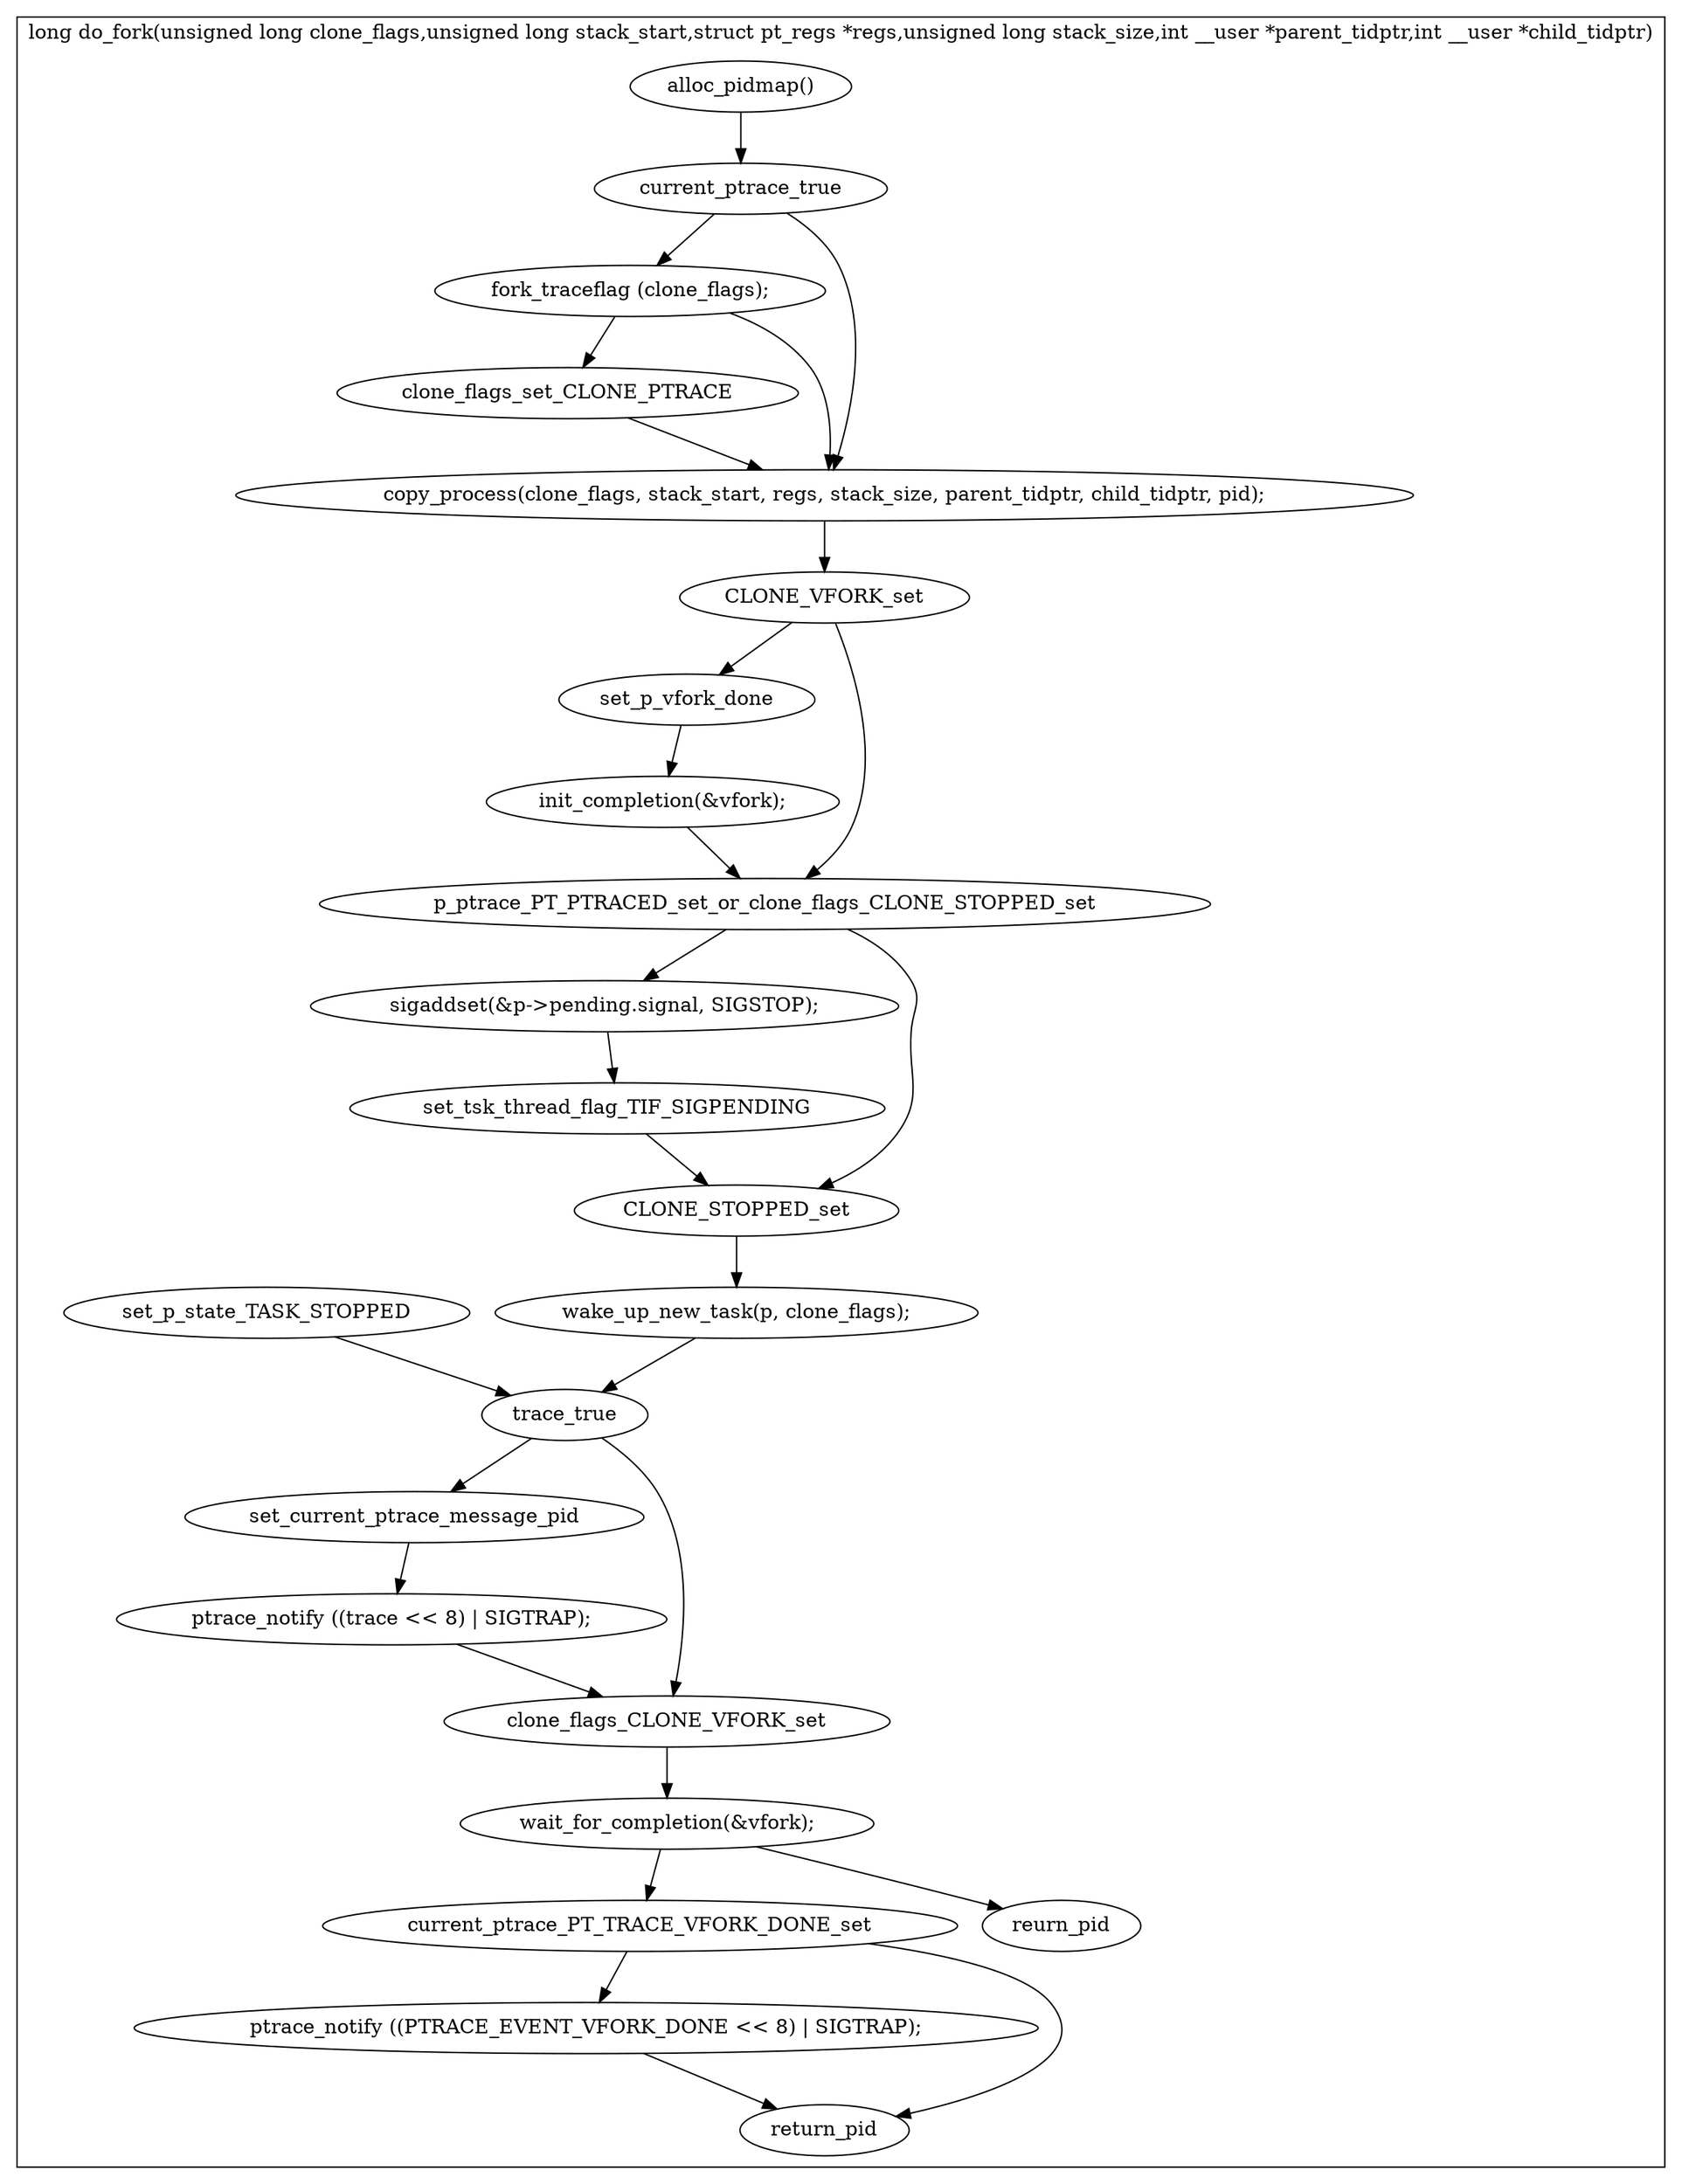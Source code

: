 digraph fork_c{
		subgraph cluster_do_fork{
				label="long do_fork(unsigned long clone_flags,unsigned long stack_start,struct pt_regs *regs,unsigned long stack_size,int __user *parent_tidptr,int __user *child_tidptr)";

				alloc_pidmap[label="alloc_pidmap()"];
				current_ptrace_true[label="current_ptrace_true"];
				fork_traceflag[label="fork_traceflag (clone_flags);"];
				clone_flags_set_CLONE_PTRACE[label="clone_flags_set_CLONE_PTRACE"];
				copy_process[label="copy_process(clone_flags, stack_start, regs, stack_size, parent_tidptr, child_tidptr, pid);"];
				CLONE_VFORK_set[label="CLONE_VFORK_set"];
				set_p_vfork_done[label="set_p_vfork_done"];
				init_completion[label="init_completion(&vfork);"];
				p_ptrace_PT_PTRACED_set_or_clone_flags_CLONE_STOPPED_set[label="p_ptrace_PT_PTRACED_set_or_clone_flags_CLONE_STOPPED_set"];
				sigaddset_SIGSTOP[label="sigaddset(&p->pending.signal, SIGSTOP);"];
				set_tsk_thread_flag_TIF_SIGPENDING[label="set_tsk_thread_flag_TIF_SIGPENDING"];
				CLONE_STOPPED_set[label="CLONE_STOPPED_set"];
				wake_up_new_task[label="wake_up_new_task(p, clone_flags);"];
				set_p_state_TASK_STOPPED[label="set_p_state_TASK_STOPPED"];
				trace_true[label="trace_true"];
				set_current_ptrace_message_pid[label="set_current_ptrace_message_pid"];
				ptrace_notify[label="ptrace_notify ((trace << 8) | SIGTRAP);"];
				clone_flags_CLONE_VFORK_set[label="clone_flags_CLONE_VFORK_set"];
				wait_for_completion[label="wait_for_completion(&vfork);"];
				current_ptrace_PT_TRACE_VFORK_DONE_set[label="current_ptrace_PT_TRACE_VFORK_DONE_set"];
				ptrace_notify_1[label="ptrace_notify ((PTRACE_EVENT_VFORK_DONE << 8) | SIGTRAP);"];
				return_pid[label="return_pid"];

				alloc_pidmap -> current_ptrace_true;
				current_ptrace_true -> fork_traceflag;
				fork_traceflag -> clone_flags_set_CLONE_PTRACE;
				clone_flags_set_CLONE_PTRACE -> copy_process;
				current_ptrace_true -> copy_process;
				fork_traceflag -> copy_process;
				copy_process -> CLONE_VFORK_set;
				CLONE_VFORK_set -> set_p_vfork_done;
				set_p_vfork_done -> init_completion;
				init_completion -> p_ptrace_PT_PTRACED_set_or_clone_flags_CLONE_STOPPED_set;
				CLONE_VFORK_set -> p_ptrace_PT_PTRACED_set_or_clone_flags_CLONE_STOPPED_set;
				p_ptrace_PT_PTRACED_set_or_clone_flags_CLONE_STOPPED_set -> sigaddset_SIGSTOP;
				sigaddset_SIGSTOP -> set_tsk_thread_flag_TIF_SIGPENDING;
				set_tsk_thread_flag_TIF_SIGPENDING -> CLONE_STOPPED_set;
				p_ptrace_PT_PTRACED_set_or_clone_flags_CLONE_STOPPED_set -> CLONE_STOPPED_set;
				CLONE_STOPPED_set -> wake_up_new_task;
				wake_up_new_task -> trace_true;
				set_p_state_TASK_STOPPED -> trace_true;
				trace_true -> set_current_ptrace_message_pid;
				set_current_ptrace_message_pid -> ptrace_notify;
				ptrace_notify -> clone_flags_CLONE_VFORK_set;
				trace_true -> clone_flags_CLONE_VFORK_set;
				clone_flags_CLONE_VFORK_set -> wait_for_completion;
				wait_for_completion -> current_ptrace_PT_TRACE_VFORK_DONE_set;
				wait_for_completion -> reurn_pid;
				current_ptrace_PT_TRACE_VFORK_DONE_set -> return_pid;
				current_ptrace_PT_TRACE_VFORK_DONE_set -> ptrace_notify_1;
				ptrace_notify_1 -> return_pid;
		}
}
